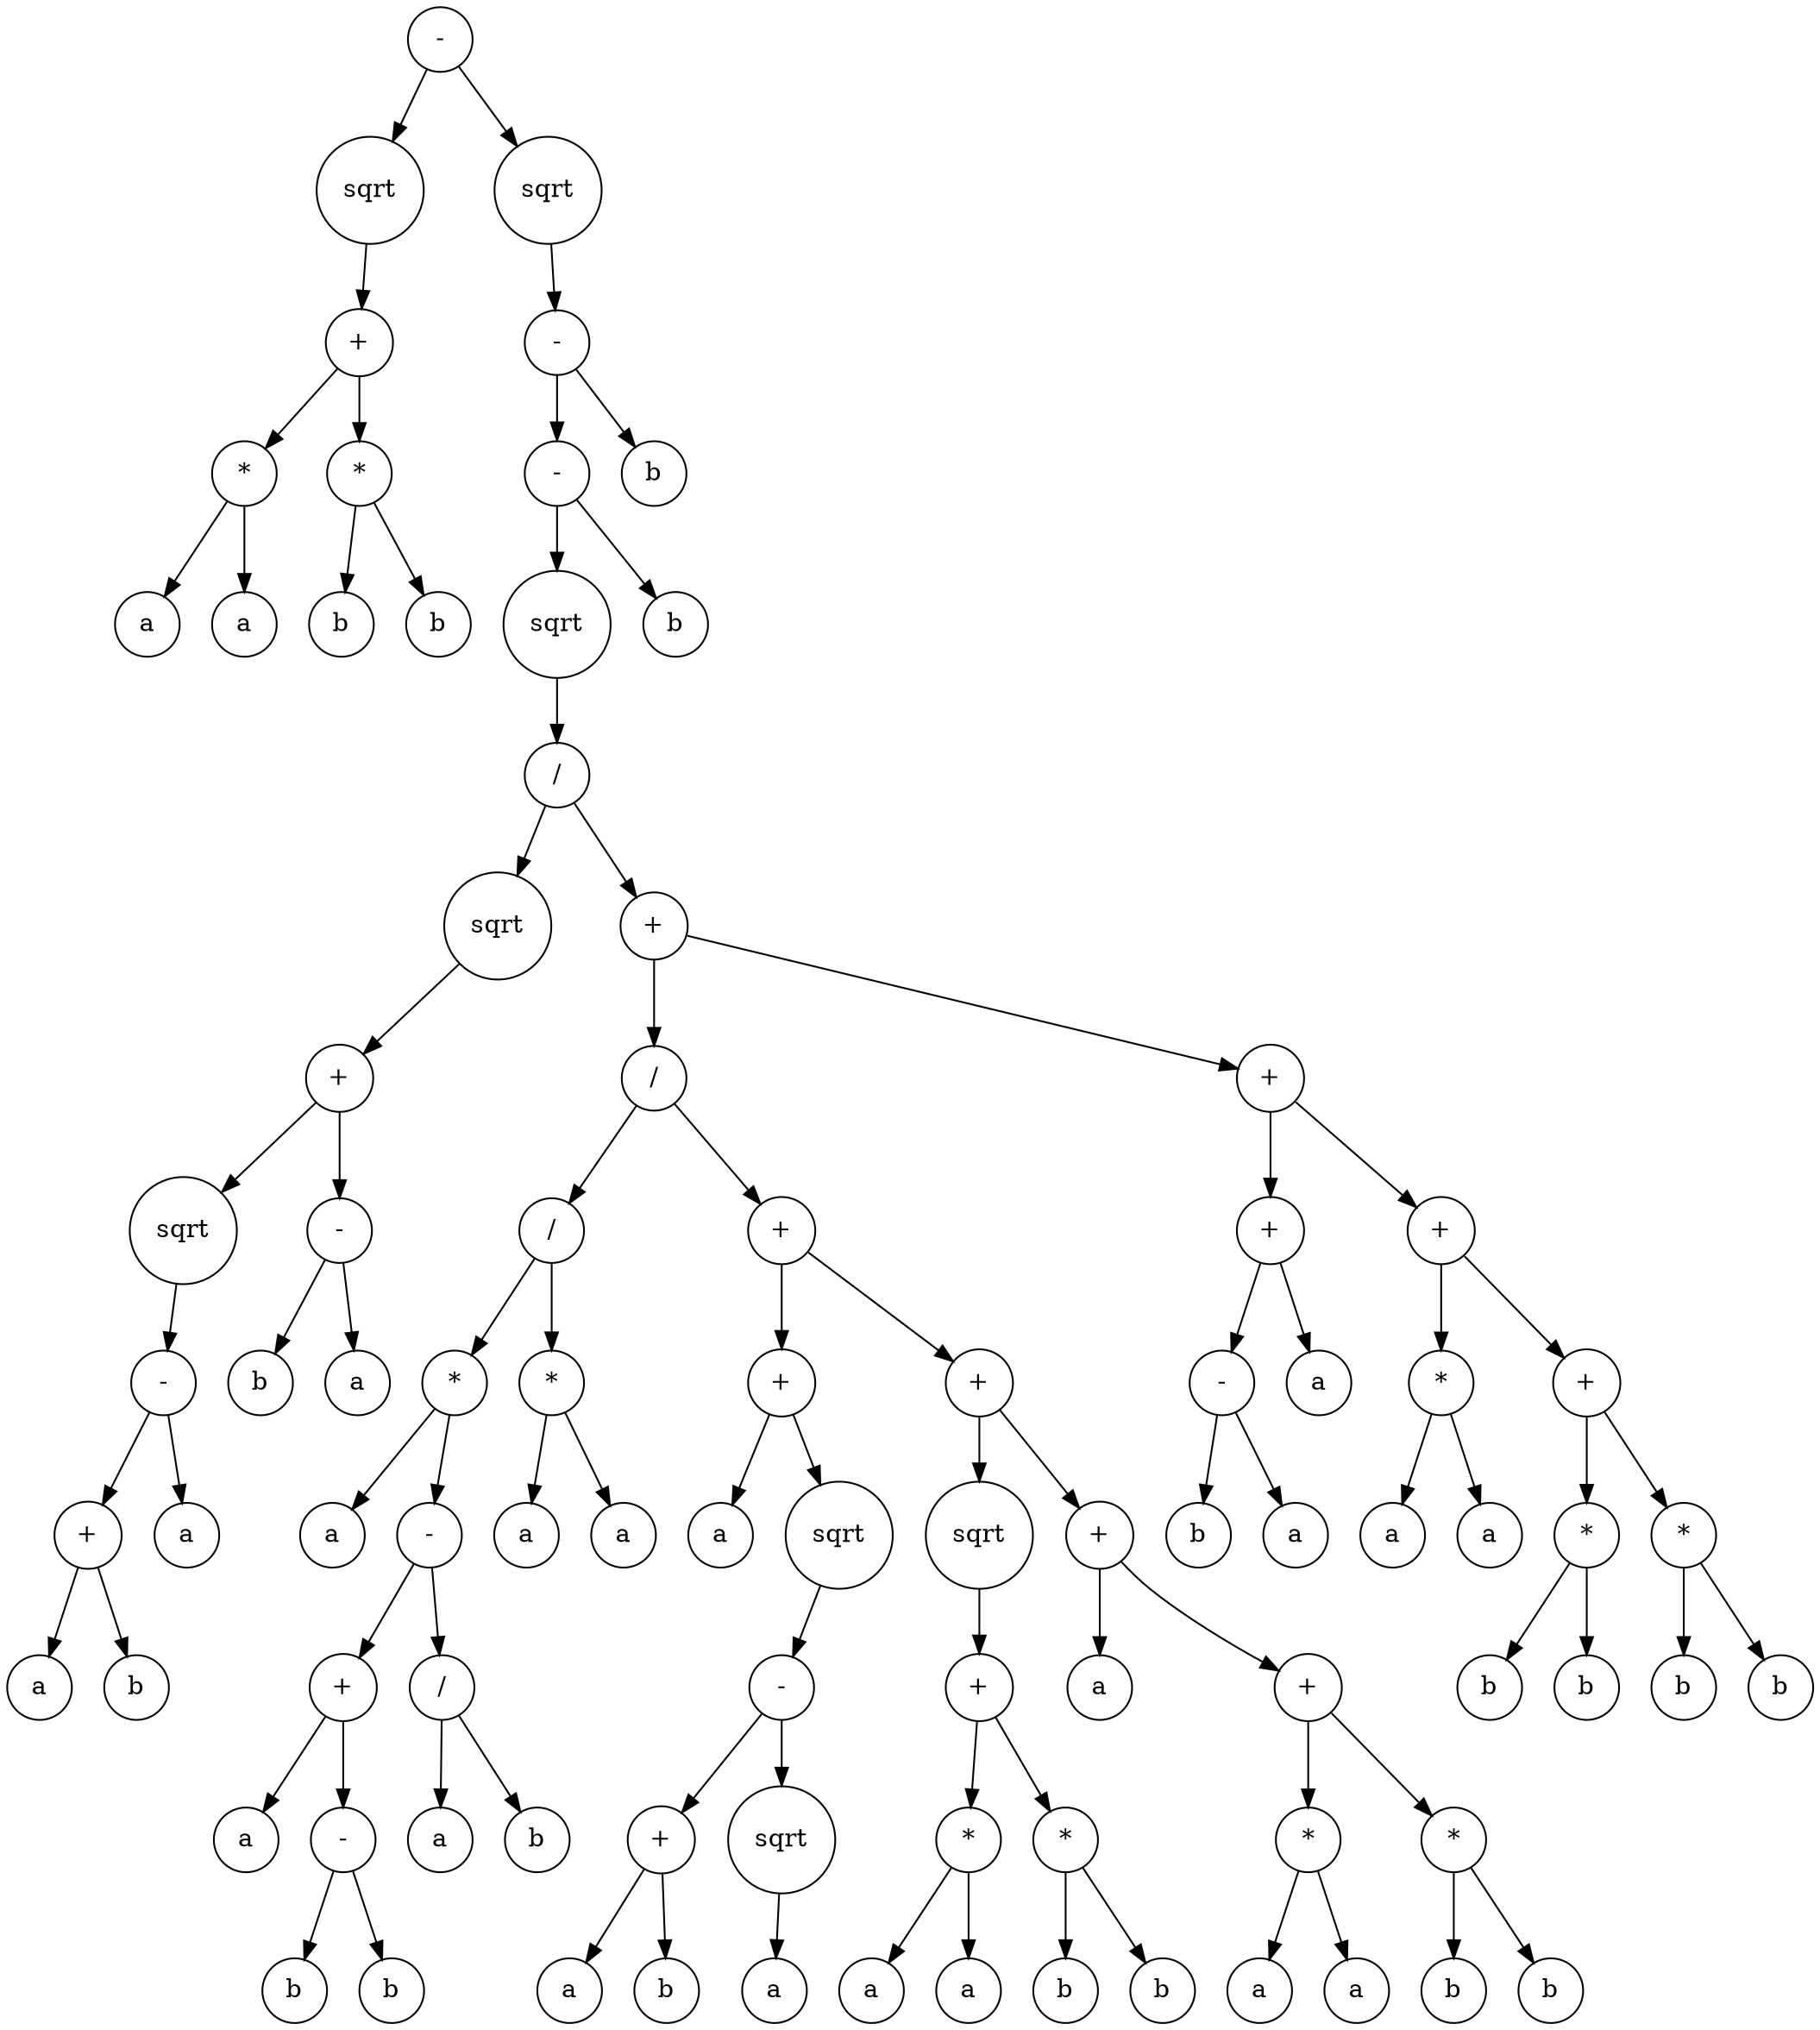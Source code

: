 digraph g {
graph [ordering=out];
node [shape=circle];
n[label = "-"];
n0[label = "sqrt"];
n00[label = "+"];
n000[label = "*"];
n0000[label = "a"];
n000 -> n0000;
n0001[label = "a"];
n000 -> n0001;
n00 -> n000;
n001[label = "*"];
n0010[label = "b"];
n001 -> n0010;
n0011[label = "b"];
n001 -> n0011;
n00 -> n001;
n0 -> n00;
n -> n0;
n1[label = "sqrt"];
n10[label = "-"];
n100[label = "-"];
n1000[label = "sqrt"];
n10000[label = "/"];
n100000[label = "sqrt"];
n1000000[label = "+"];
n10000000[label = "sqrt"];
n100000000[label = "-"];
n1000000000[label = "+"];
n10000000000[label = "a"];
n1000000000 -> n10000000000;
n10000000001[label = "b"];
n1000000000 -> n10000000001;
n100000000 -> n1000000000;
n1000000001[label = "a"];
n100000000 -> n1000000001;
n10000000 -> n100000000;
n1000000 -> n10000000;
n10000001[label = "-"];
n100000010[label = "b"];
n10000001 -> n100000010;
n100000011[label = "a"];
n10000001 -> n100000011;
n1000000 -> n10000001;
n100000 -> n1000000;
n10000 -> n100000;
n100001[label = "+"];
n1000010[label = "/"];
n10000100[label = "/"];
n100001000[label = "*"];
n1000010000[label = "a"];
n100001000 -> n1000010000;
n1000010001[label = "-"];
n10000100010[label = "+"];
n100001000100[label = "a"];
n10000100010 -> n100001000100;
n100001000101[label = "-"];
n1000010001010[label = "b"];
n100001000101 -> n1000010001010;
n1000010001011[label = "b"];
n100001000101 -> n1000010001011;
n10000100010 -> n100001000101;
n1000010001 -> n10000100010;
n10000100011[label = "/"];
n100001000110[label = "a"];
n10000100011 -> n100001000110;
n100001000111[label = "b"];
n10000100011 -> n100001000111;
n1000010001 -> n10000100011;
n100001000 -> n1000010001;
n10000100 -> n100001000;
n100001001[label = "*"];
n1000010010[label = "a"];
n100001001 -> n1000010010;
n1000010011[label = "a"];
n100001001 -> n1000010011;
n10000100 -> n100001001;
n1000010 -> n10000100;
n10000101[label = "+"];
n100001010[label = "+"];
n1000010100[label = "a"];
n100001010 -> n1000010100;
n1000010101[label = "sqrt"];
n10000101010[label = "-"];
n100001010100[label = "+"];
n1000010101000[label = "a"];
n100001010100 -> n1000010101000;
n1000010101001[label = "b"];
n100001010100 -> n1000010101001;
n10000101010 -> n100001010100;
n100001010101[label = "sqrt"];
n1000010101010[label = "a"];
n100001010101 -> n1000010101010;
n10000101010 -> n100001010101;
n1000010101 -> n10000101010;
n100001010 -> n1000010101;
n10000101 -> n100001010;
n100001011[label = "+"];
n1000010110[label = "sqrt"];
n10000101100[label = "+"];
n100001011000[label = "*"];
n1000010110000[label = "a"];
n100001011000 -> n1000010110000;
n1000010110001[label = "a"];
n100001011000 -> n1000010110001;
n10000101100 -> n100001011000;
n100001011001[label = "*"];
n1000010110010[label = "b"];
n100001011001 -> n1000010110010;
n1000010110011[label = "b"];
n100001011001 -> n1000010110011;
n10000101100 -> n100001011001;
n1000010110 -> n10000101100;
n100001011 -> n1000010110;
n1000010111[label = "+"];
n10000101110[label = "a"];
n1000010111 -> n10000101110;
n10000101111[label = "+"];
n100001011110[label = "*"];
n1000010111100[label = "a"];
n100001011110 -> n1000010111100;
n1000010111101[label = "a"];
n100001011110 -> n1000010111101;
n10000101111 -> n100001011110;
n100001011111[label = "*"];
n1000010111110[label = "b"];
n100001011111 -> n1000010111110;
n1000010111111[label = "b"];
n100001011111 -> n1000010111111;
n10000101111 -> n100001011111;
n1000010111 -> n10000101111;
n100001011 -> n1000010111;
n10000101 -> n100001011;
n1000010 -> n10000101;
n100001 -> n1000010;
n1000011[label = "+"];
n10000110[label = "+"];
n100001100[label = "-"];
n1000011000[label = "b"];
n100001100 -> n1000011000;
n1000011001[label = "a"];
n100001100 -> n1000011001;
n10000110 -> n100001100;
n100001101[label = "a"];
n10000110 -> n100001101;
n1000011 -> n10000110;
n10000111[label = "+"];
n100001110[label = "*"];
n1000011100[label = "a"];
n100001110 -> n1000011100;
n1000011101[label = "a"];
n100001110 -> n1000011101;
n10000111 -> n100001110;
n100001111[label = "+"];
n1000011110[label = "*"];
n10000111100[label = "b"];
n1000011110 -> n10000111100;
n10000111101[label = "b"];
n1000011110 -> n10000111101;
n100001111 -> n1000011110;
n1000011111[label = "*"];
n10000111110[label = "b"];
n1000011111 -> n10000111110;
n10000111111[label = "b"];
n1000011111 -> n10000111111;
n100001111 -> n1000011111;
n10000111 -> n100001111;
n1000011 -> n10000111;
n100001 -> n1000011;
n10000 -> n100001;
n1000 -> n10000;
n100 -> n1000;
n1001[label = "b"];
n100 -> n1001;
n10 -> n100;
n101[label = "b"];
n10 -> n101;
n1 -> n10;
n -> n1;
}
